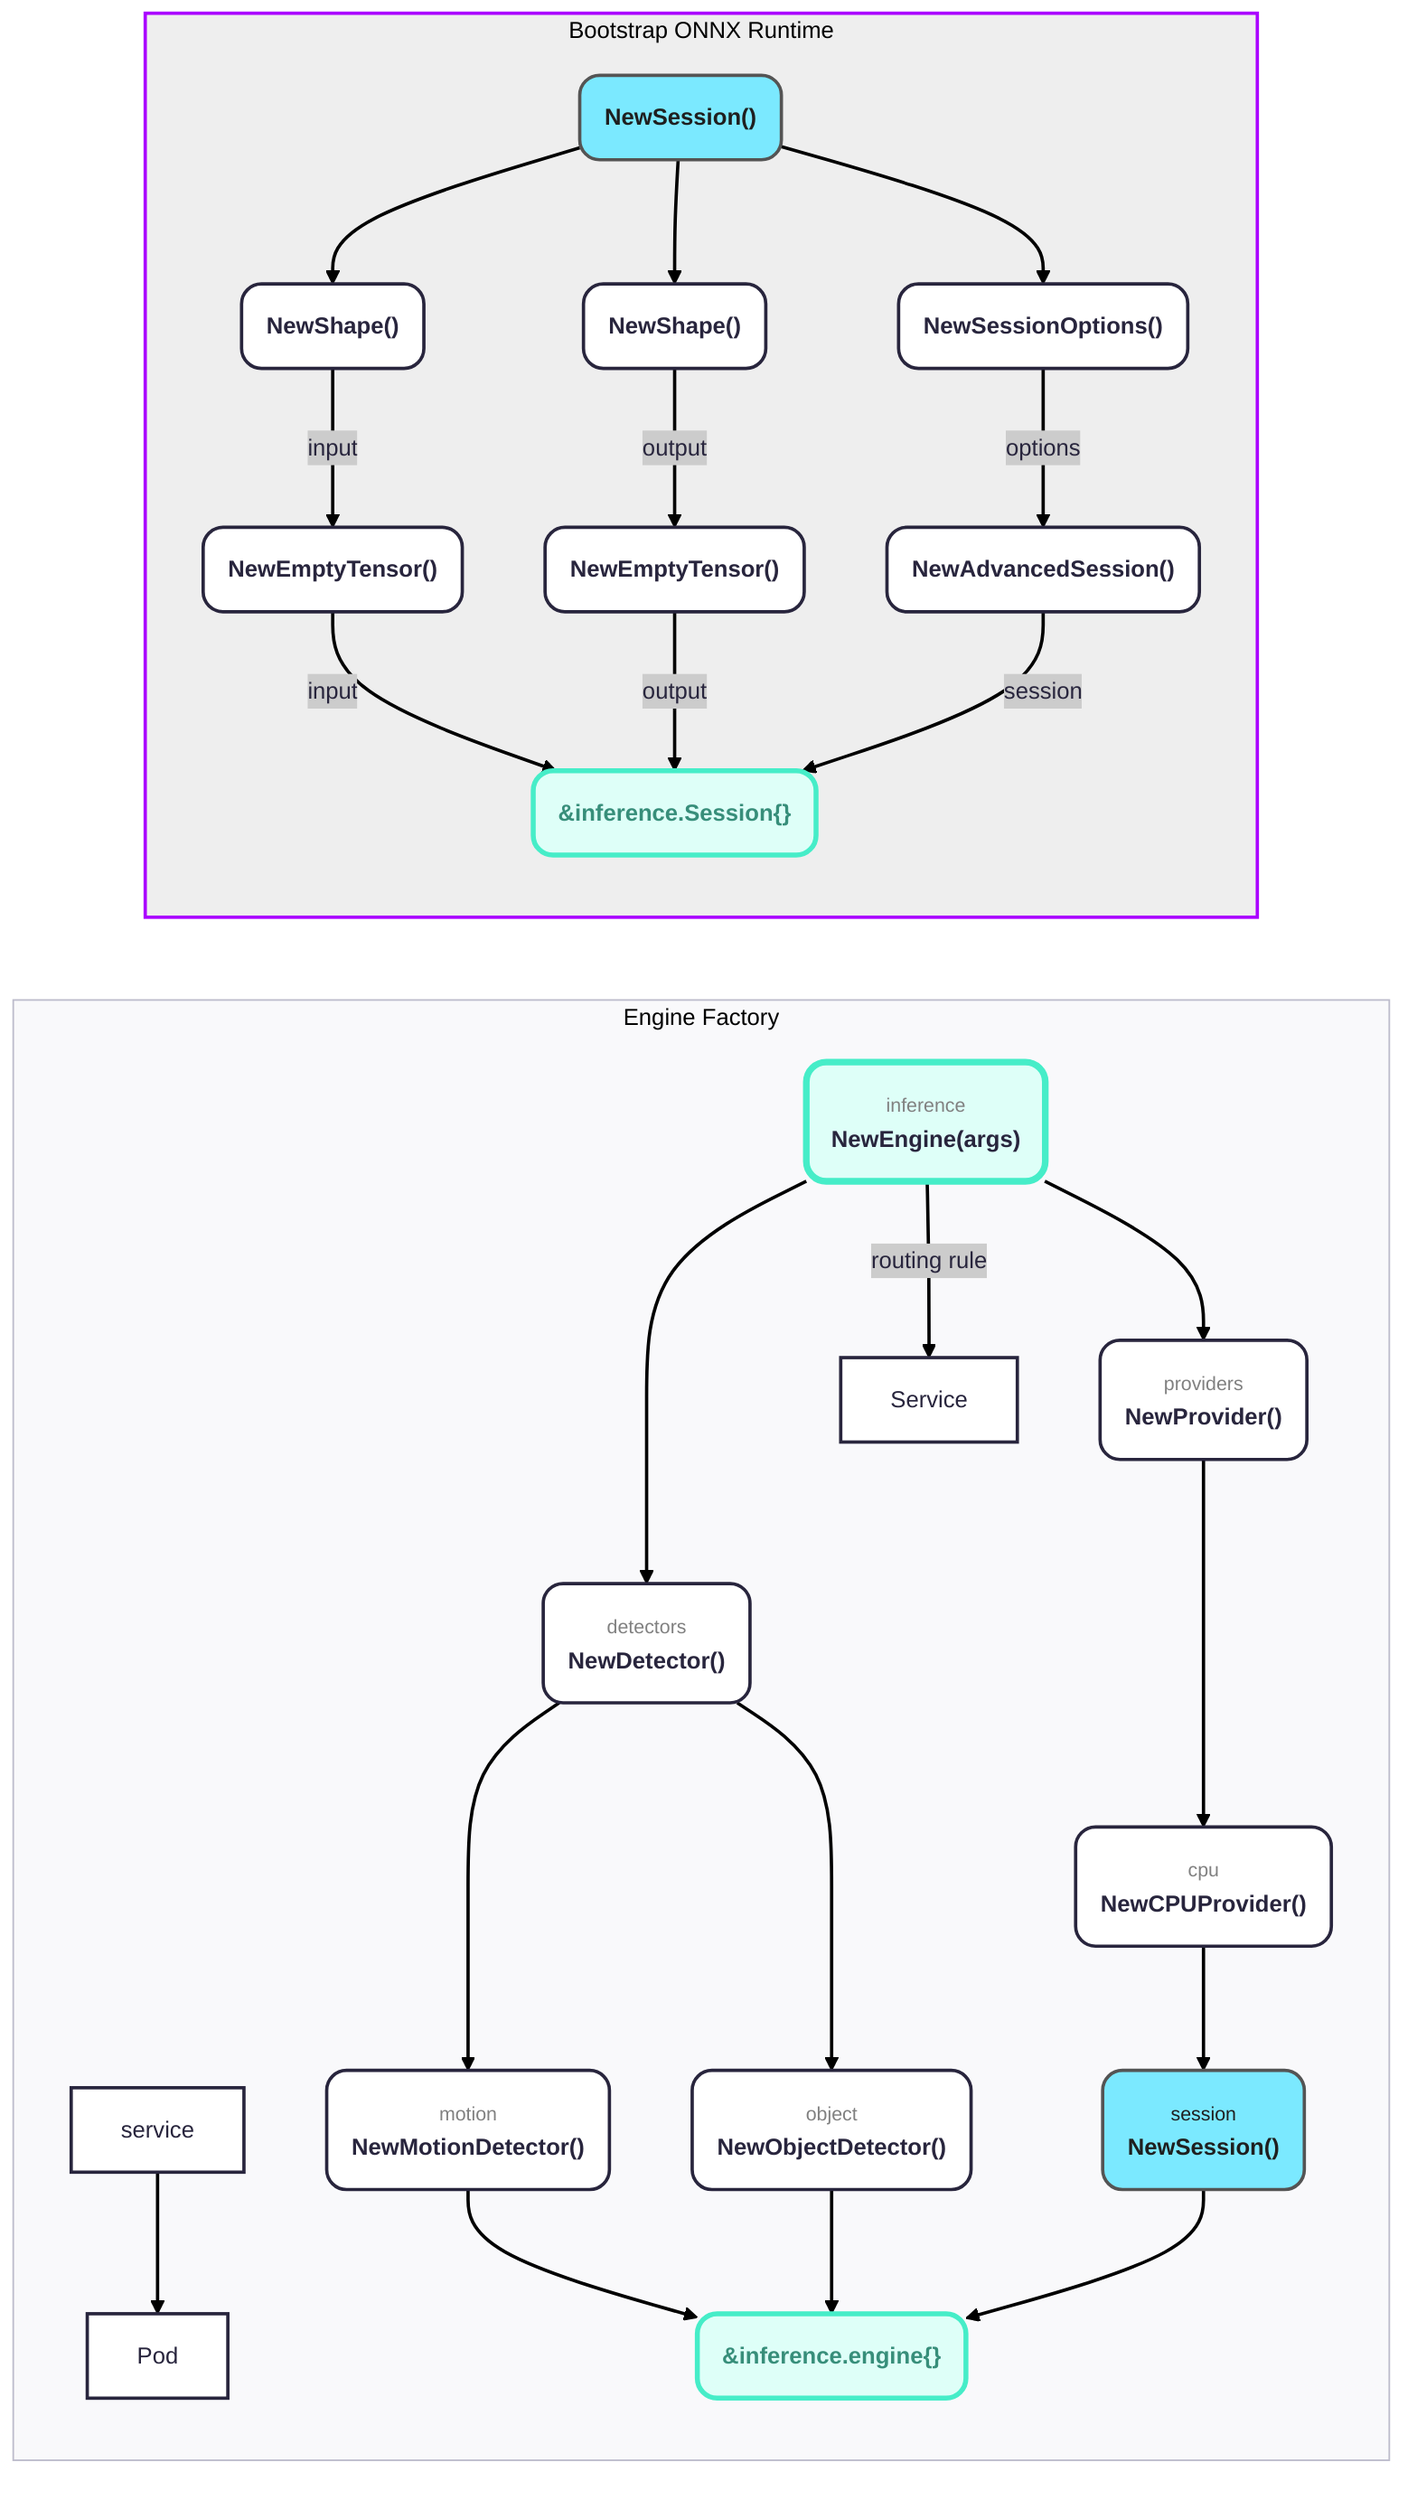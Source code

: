 ---
displayMode: compact
config:
  theme: redux
---
flowchart LR
  classDef start stroke-width:4px, stroke:#46EDC8, fill:#DEFFF8, padding-top: 10px, padding-bottom: 10px
  classDef main stroke:#545454, stroke-width:2px, fill:#7BE9FF, color:#1F1F1F
  classDef return  stroke-width: 3px, stroke:#46EDC8, fill:#DEFFF8, color:#378E7A

  subgraph engine factory["Engine Factory"]

    engine --> provider & detector
    engine@{ label: "<span style=\"color: gray; font-size: smaller\">inference</span><br><b>NewEngine(args)</b>" }
    engine@{ shape: rounded}
    class engine start

    engine-->|routing rule|asdfsdf[Service]
    service-->s[Pod]

    provider ---> cpu
    provider@{ shape: rounded, label: "<span style=\"color: gray; font-size: smaller\">providers</span><br><b>NewProvider()</b>" }
    %% style provider stroke:#AA00FF, stroke-width:2px

    detector ---> motion & object
    detector@{ label: "<span style=\"color: gray; font-size: smaller\">detectors</span><br><b>NewDetector()</b>" }
    detector@{ shape: rounded}
    %% style detector stroke:#AA00FF, stroke-width:2px
    
    motion --> result
    motion@{ label: "<span style=\"color: gray; font-size: smaller\">motion</span><br><b>NewMotionDetector()</b>" }
    motion@{ shape: rounded}
    %% style motion stroke:#AA00FF, stroke-width:2px
    
    object --> result
    object@{ label: "<span style=\"color: gray; font-size: smaller\">object</span><br><b>NewObjectDetector()</b>" }
    object@{ shape: rounded}
    
    cpu@{ label: "<span style=\"color: gray; font-size: smaller\">cpu</span><br><b>NewCPUProvider()</b>" }
    cpu@{ shape: rounded}
    cpu --> session

    session@{ label: "<span style=\"color: gray; font-size: smaller\">session</span><br><b>NewSession()</b>" }
    session@{ shape: rounded}
    session --> result
    class session main

    result@{label: "<b>&inference.engine{}</b>"}
    result@{shape: rounded}
    class result return

  end
  
  subgraph factory["Bootstrap ONNX Runtime"]
    style factory fill:#eee, stroke:#AA00FF, stroke-width:2px

    bootstrap@{label: "<b>NewSession()</b>"}
    bootstrap@{shape: rounded}
    class bootstrap main

    bootstrap --> shape-input
    bootstrap --> shape-output
    bootstrap --> new-session-options

    shape-input -- input --> tensor-input
    shape-input@{shape: rounded}
    shape-input@{label: "<b>NewShape()</b>"}

    shape-output -- output --> tensor-output
    shape-output@{shape: rounded}
    shape-output@{label: "<b>NewShape()</b>"}

    tensor-input -- input --> new-session-result
    tensor-output -- output --> new-session-result


    tensor-input@{label: "<b>NewEmptyTensor()</b>"}
    tensor-input@{shape: rounded}
    tensor-output@{label: "<b>NewEmptyTensor()</b>"}
    tensor-output@{shape: rounded}

    new-session-options -- options --> new-advanced-session
    new-session-options@{shape: rounded}
    new-session-options@{label: "<b>NewSessionOptions()</b>"}

    new-advanced-session@{label: "<b>NewAdvancedSession()</b>"}
    new-advanced-session@{shape: rounded}
    new-advanced-session -- session --> new-session-result

    new-session-result@{label: "<b>&inference.Session{}</b>"}
    new-session-result@{shape: rounded}
    class new-session-result return

 end